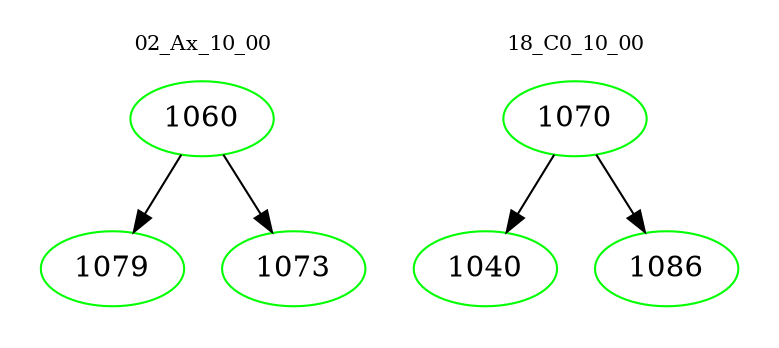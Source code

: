 digraph{
subgraph cluster_0 {
color = white
label = "02_Ax_10_00";
fontsize=10;
T0_1060 [label="1060", color="green"]
T0_1060 -> T0_1079 [color="black"]
T0_1079 [label="1079", color="green"]
T0_1060 -> T0_1073 [color="black"]
T0_1073 [label="1073", color="green"]
}
subgraph cluster_1 {
color = white
label = "18_C0_10_00";
fontsize=10;
T1_1070 [label="1070", color="green"]
T1_1070 -> T1_1040 [color="black"]
T1_1040 [label="1040", color="green"]
T1_1070 -> T1_1086 [color="black"]
T1_1086 [label="1086", color="green"]
}
}

